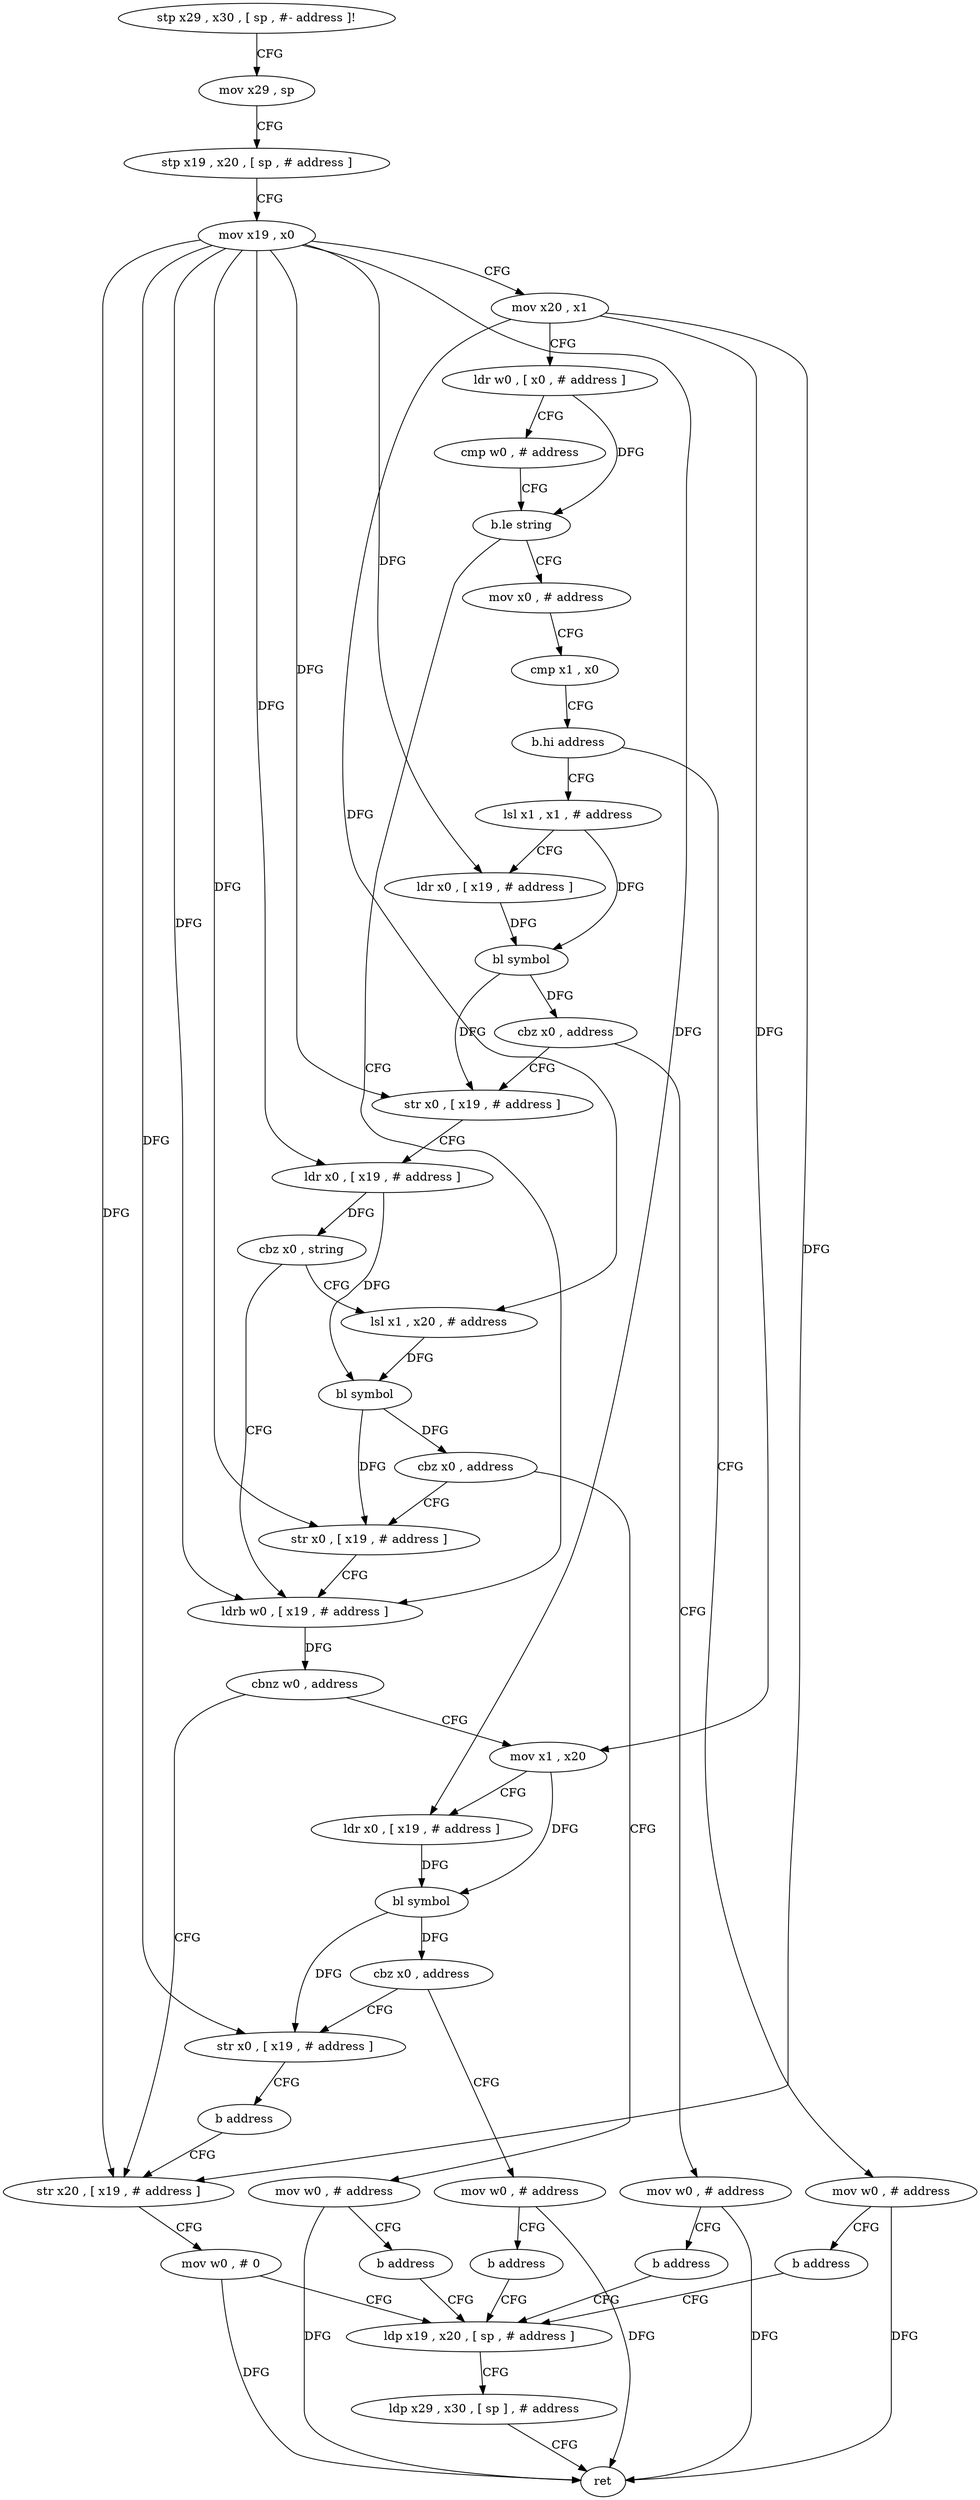 digraph "func" {
"4322216" [label = "stp x29 , x30 , [ sp , #- address ]!" ]
"4322220" [label = "mov x29 , sp" ]
"4322224" [label = "stp x19 , x20 , [ sp , # address ]" ]
"4322228" [label = "mov x19 , x0" ]
"4322232" [label = "mov x20 , x1" ]
"4322236" [label = "ldr w0 , [ x0 , # address ]" ]
"4322240" [label = "cmp w0 , # address" ]
"4322244" [label = "b.le string" ]
"4322304" [label = "ldrb w0 , [ x19 , # address ]" ]
"4322248" [label = "mov x0 , # address" ]
"4322308" [label = "cbnz w0 , address" ]
"4322332" [label = "mov x1 , x20" ]
"4322312" [label = "str x20 , [ x19 , # address ]" ]
"4322252" [label = "cmp x1 , x0" ]
"4322256" [label = "b.hi address" ]
"4322356" [label = "mov w0 , # address" ]
"4322260" [label = "lsl x1 , x1 , # address" ]
"4322336" [label = "ldr x0 , [ x19 , # address ]" ]
"4322340" [label = "bl symbol" ]
"4322344" [label = "cbz x0 , address" ]
"4322380" [label = "mov w0 , # address" ]
"4322348" [label = "str x0 , [ x19 , # address ]" ]
"4322316" [label = "mov w0 , # 0" ]
"4322320" [label = "ldp x19 , x20 , [ sp , # address ]" ]
"4322360" [label = "b address" ]
"4322264" [label = "ldr x0 , [ x19 , # address ]" ]
"4322268" [label = "bl symbol" ]
"4322272" [label = "cbz x0 , address" ]
"4322364" [label = "mov w0 , # address" ]
"4322276" [label = "str x0 , [ x19 , # address ]" ]
"4322384" [label = "b address" ]
"4322352" [label = "b address" ]
"4322324" [label = "ldp x29 , x30 , [ sp ] , # address" ]
"4322328" [label = "ret" ]
"4322368" [label = "b address" ]
"4322280" [label = "ldr x0 , [ x19 , # address ]" ]
"4322284" [label = "cbz x0 , string" ]
"4322288" [label = "lsl x1 , x20 , # address" ]
"4322292" [label = "bl symbol" ]
"4322296" [label = "cbz x0 , address" ]
"4322372" [label = "mov w0 , # address" ]
"4322300" [label = "str x0 , [ x19 , # address ]" ]
"4322376" [label = "b address" ]
"4322216" -> "4322220" [ label = "CFG" ]
"4322220" -> "4322224" [ label = "CFG" ]
"4322224" -> "4322228" [ label = "CFG" ]
"4322228" -> "4322232" [ label = "CFG" ]
"4322228" -> "4322304" [ label = "DFG" ]
"4322228" -> "4322336" [ label = "DFG" ]
"4322228" -> "4322312" [ label = "DFG" ]
"4322228" -> "4322264" [ label = "DFG" ]
"4322228" -> "4322348" [ label = "DFG" ]
"4322228" -> "4322276" [ label = "DFG" ]
"4322228" -> "4322280" [ label = "DFG" ]
"4322228" -> "4322300" [ label = "DFG" ]
"4322232" -> "4322236" [ label = "CFG" ]
"4322232" -> "4322332" [ label = "DFG" ]
"4322232" -> "4322312" [ label = "DFG" ]
"4322232" -> "4322288" [ label = "DFG" ]
"4322236" -> "4322240" [ label = "CFG" ]
"4322236" -> "4322244" [ label = "DFG" ]
"4322240" -> "4322244" [ label = "CFG" ]
"4322244" -> "4322304" [ label = "CFG" ]
"4322244" -> "4322248" [ label = "CFG" ]
"4322304" -> "4322308" [ label = "DFG" ]
"4322248" -> "4322252" [ label = "CFG" ]
"4322308" -> "4322332" [ label = "CFG" ]
"4322308" -> "4322312" [ label = "CFG" ]
"4322332" -> "4322336" [ label = "CFG" ]
"4322332" -> "4322340" [ label = "DFG" ]
"4322312" -> "4322316" [ label = "CFG" ]
"4322252" -> "4322256" [ label = "CFG" ]
"4322256" -> "4322356" [ label = "CFG" ]
"4322256" -> "4322260" [ label = "CFG" ]
"4322356" -> "4322360" [ label = "CFG" ]
"4322356" -> "4322328" [ label = "DFG" ]
"4322260" -> "4322264" [ label = "CFG" ]
"4322260" -> "4322268" [ label = "DFG" ]
"4322336" -> "4322340" [ label = "DFG" ]
"4322340" -> "4322344" [ label = "DFG" ]
"4322340" -> "4322348" [ label = "DFG" ]
"4322344" -> "4322380" [ label = "CFG" ]
"4322344" -> "4322348" [ label = "CFG" ]
"4322380" -> "4322384" [ label = "CFG" ]
"4322380" -> "4322328" [ label = "DFG" ]
"4322348" -> "4322352" [ label = "CFG" ]
"4322316" -> "4322320" [ label = "CFG" ]
"4322316" -> "4322328" [ label = "DFG" ]
"4322320" -> "4322324" [ label = "CFG" ]
"4322360" -> "4322320" [ label = "CFG" ]
"4322264" -> "4322268" [ label = "DFG" ]
"4322268" -> "4322272" [ label = "DFG" ]
"4322268" -> "4322276" [ label = "DFG" ]
"4322272" -> "4322364" [ label = "CFG" ]
"4322272" -> "4322276" [ label = "CFG" ]
"4322364" -> "4322368" [ label = "CFG" ]
"4322364" -> "4322328" [ label = "DFG" ]
"4322276" -> "4322280" [ label = "CFG" ]
"4322384" -> "4322320" [ label = "CFG" ]
"4322352" -> "4322312" [ label = "CFG" ]
"4322324" -> "4322328" [ label = "CFG" ]
"4322368" -> "4322320" [ label = "CFG" ]
"4322280" -> "4322284" [ label = "DFG" ]
"4322280" -> "4322292" [ label = "DFG" ]
"4322284" -> "4322304" [ label = "CFG" ]
"4322284" -> "4322288" [ label = "CFG" ]
"4322288" -> "4322292" [ label = "DFG" ]
"4322292" -> "4322296" [ label = "DFG" ]
"4322292" -> "4322300" [ label = "DFG" ]
"4322296" -> "4322372" [ label = "CFG" ]
"4322296" -> "4322300" [ label = "CFG" ]
"4322372" -> "4322376" [ label = "CFG" ]
"4322372" -> "4322328" [ label = "DFG" ]
"4322300" -> "4322304" [ label = "CFG" ]
"4322376" -> "4322320" [ label = "CFG" ]
}
